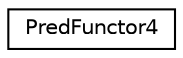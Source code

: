 digraph "Иерархия классов. Графический вид."
{
 // LATEX_PDF_SIZE
  edge [fontname="Helvetica",fontsize="10",labelfontname="Helvetica",labelfontsize="10"];
  node [fontname="Helvetica",fontsize="10",shape=record];
  rankdir="LR";
  Node0 [label="PredFunctor4",height=0.2,width=0.4,color="black", fillcolor="white", style="filled",URL="$structPredFunctor4.html",tooltip=" "];
}
